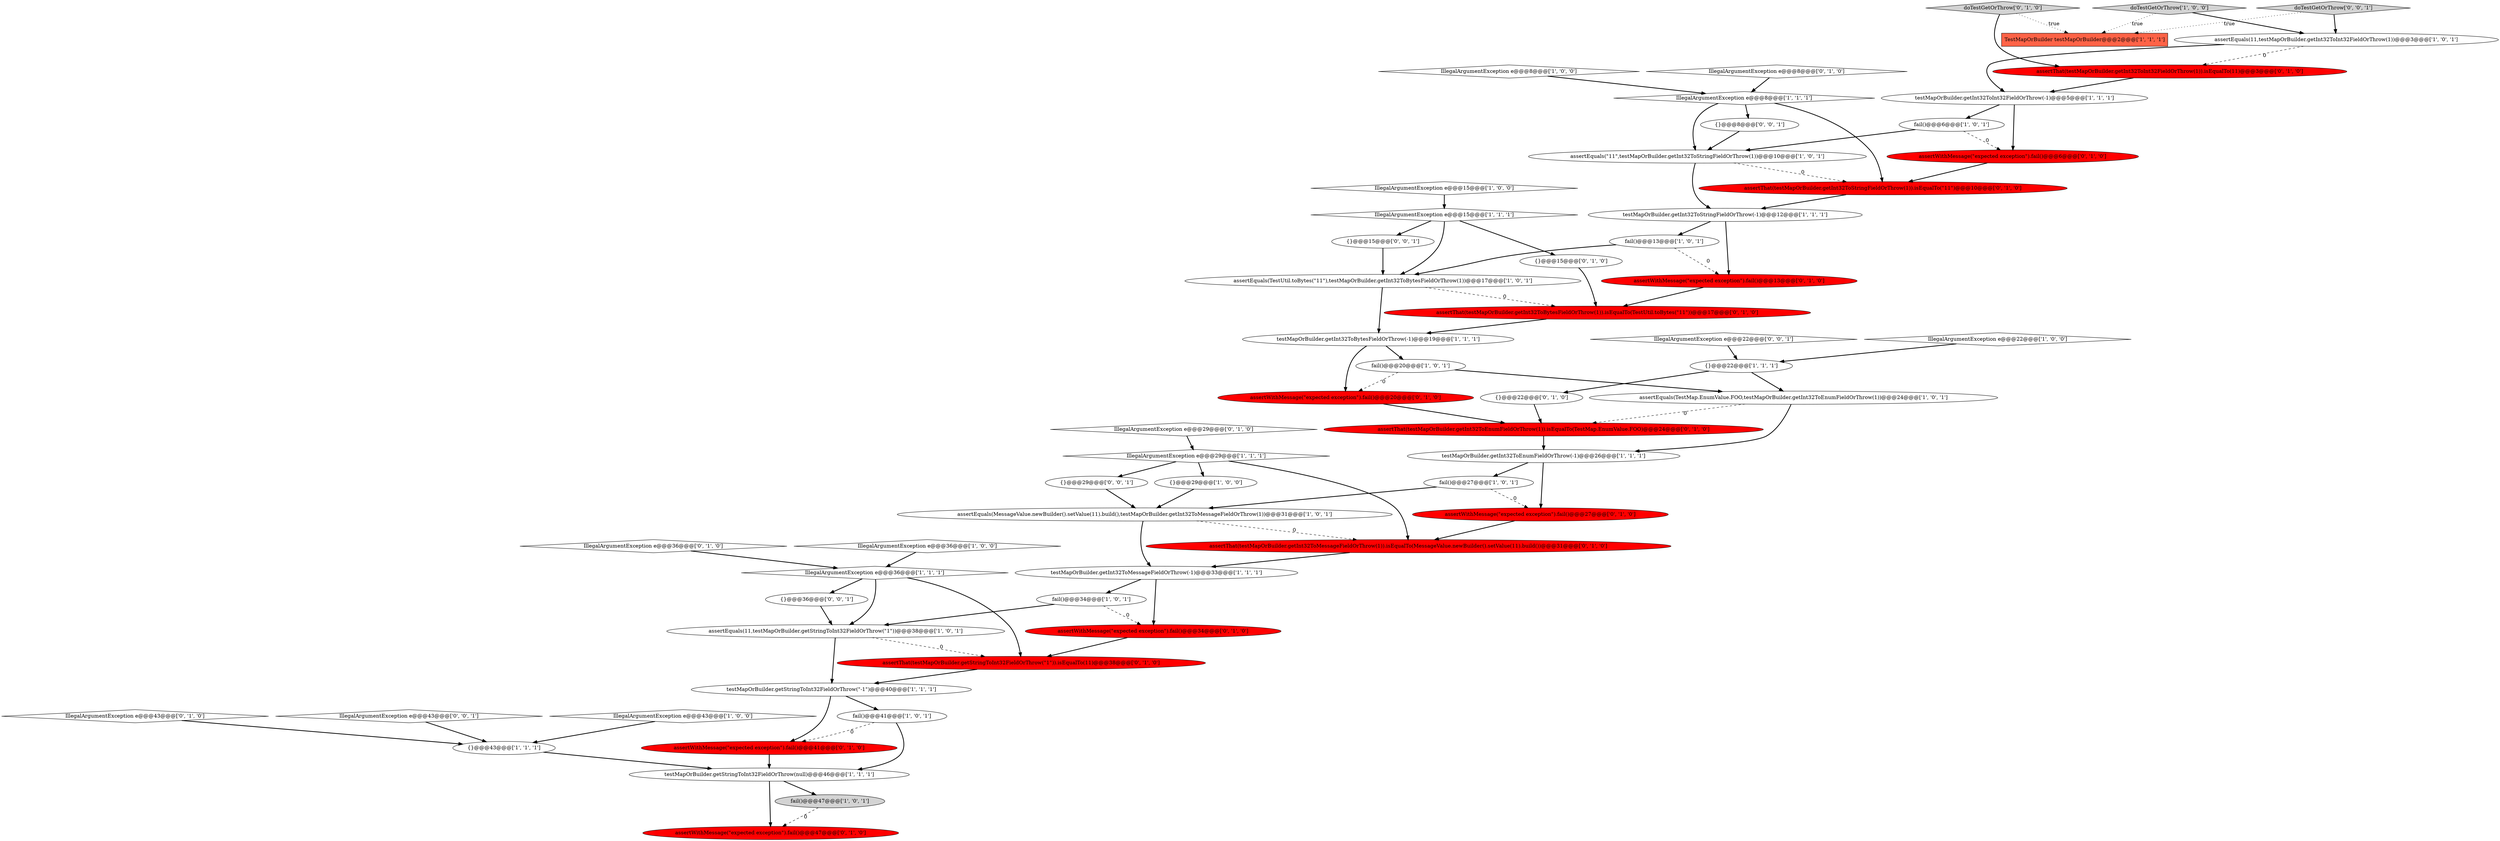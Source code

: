 digraph {
37 [style = filled, label = "{}@@@22@@@['0', '1', '0']", fillcolor = white, shape = ellipse image = "AAA0AAABBB2BBB"];
43 [style = filled, label = "assertThat(testMapOrBuilder.getInt32ToBytesFieldOrThrow(1)).isEqualTo(TestUtil.toBytes(\"11\"))@@@17@@@['0', '1', '0']", fillcolor = red, shape = ellipse image = "AAA1AAABBB2BBB"];
22 [style = filled, label = "fail()@@@34@@@['1', '0', '1']", fillcolor = white, shape = ellipse image = "AAA0AAABBB1BBB"];
20 [style = filled, label = "IllegalArgumentException e@@@15@@@['1', '0', '0']", fillcolor = white, shape = diamond image = "AAA0AAABBB1BBB"];
25 [style = filled, label = "IllegalArgumentException e@@@29@@@['1', '1', '1']", fillcolor = white, shape = diamond image = "AAA0AAABBB1BBB"];
1 [style = filled, label = "doTestGetOrThrow['1', '0', '0']", fillcolor = lightgray, shape = diamond image = "AAA0AAABBB1BBB"];
46 [style = filled, label = "assertWithMessage(\"expected exception\").fail()@@@27@@@['0', '1', '0']", fillcolor = red, shape = ellipse image = "AAA1AAABBB2BBB"];
42 [style = filled, label = "assertWithMessage(\"expected exception\").fail()@@@20@@@['0', '1', '0']", fillcolor = red, shape = ellipse image = "AAA1AAABBB2BBB"];
7 [style = filled, label = "fail()@@@6@@@['1', '0', '1']", fillcolor = white, shape = ellipse image = "AAA0AAABBB1BBB"];
56 [style = filled, label = "doTestGetOrThrow['0', '0', '1']", fillcolor = lightgray, shape = diamond image = "AAA0AAABBB3BBB"];
44 [style = filled, label = "IllegalArgumentException e@@@29@@@['0', '1', '0']", fillcolor = white, shape = diamond image = "AAA0AAABBB2BBB"];
17 [style = filled, label = "{}@@@43@@@['1', '1', '1']", fillcolor = white, shape = ellipse image = "AAA0AAABBB1BBB"];
5 [style = filled, label = "testMapOrBuilder.getStringToInt32FieldOrThrow(\"-1\")@@@40@@@['1', '1', '1']", fillcolor = white, shape = ellipse image = "AAA0AAABBB1BBB"];
45 [style = filled, label = "assertThat(testMapOrBuilder.getInt32ToStringFieldOrThrow(1)).isEqualTo(\"11\")@@@10@@@['0', '1', '0']", fillcolor = red, shape = ellipse image = "AAA1AAABBB2BBB"];
15 [style = filled, label = "{}@@@22@@@['1', '1', '1']", fillcolor = white, shape = ellipse image = "AAA0AAABBB1BBB"];
52 [style = filled, label = "assertThat(testMapOrBuilder.getStringToInt32FieldOrThrow(\"1\")).isEqualTo(11)@@@38@@@['0', '1', '0']", fillcolor = red, shape = ellipse image = "AAA1AAABBB2BBB"];
58 [style = filled, label = "{}@@@36@@@['0', '0', '1']", fillcolor = white, shape = ellipse image = "AAA0AAABBB3BBB"];
60 [style = filled, label = "{}@@@8@@@['0', '0', '1']", fillcolor = white, shape = ellipse image = "AAA0AAABBB3BBB"];
16 [style = filled, label = "TestMapOrBuilder testMapOrBuilder@@@2@@@['1', '1', '1']", fillcolor = tomato, shape = box image = "AAA0AAABBB1BBB"];
31 [style = filled, label = "IllegalArgumentException e@@@15@@@['1', '1', '1']", fillcolor = white, shape = diamond image = "AAA0AAABBB1BBB"];
34 [style = filled, label = "assertWithMessage(\"expected exception\").fail()@@@13@@@['0', '1', '0']", fillcolor = red, shape = ellipse image = "AAA1AAABBB2BBB"];
29 [style = filled, label = "testMapOrBuilder.getInt32ToBytesFieldOrThrow(-1)@@@19@@@['1', '1', '1']", fillcolor = white, shape = ellipse image = "AAA0AAABBB1BBB"];
36 [style = filled, label = "assertThat(testMapOrBuilder.getInt32ToMessageFieldOrThrow(1)).isEqualTo(MessageValue.newBuilder().setValue(11).build())@@@31@@@['0', '1', '0']", fillcolor = red, shape = ellipse image = "AAA1AAABBB2BBB"];
53 [style = filled, label = "assertWithMessage(\"expected exception\").fail()@@@34@@@['0', '1', '0']", fillcolor = red, shape = ellipse image = "AAA1AAABBB2BBB"];
28 [style = filled, label = "fail()@@@13@@@['1', '0', '1']", fillcolor = white, shape = ellipse image = "AAA0AAABBB1BBB"];
47 [style = filled, label = "assertWithMessage(\"expected exception\").fail()@@@41@@@['0', '1', '0']", fillcolor = red, shape = ellipse image = "AAA1AAABBB2BBB"];
51 [style = filled, label = "assertWithMessage(\"expected exception\").fail()@@@47@@@['0', '1', '0']", fillcolor = red, shape = ellipse image = "AAA1AAABBB2BBB"];
13 [style = filled, label = "{}@@@29@@@['1', '0', '0']", fillcolor = white, shape = ellipse image = "AAA0AAABBB1BBB"];
10 [style = filled, label = "testMapOrBuilder.getInt32ToInt32FieldOrThrow(-1)@@@5@@@['1', '1', '1']", fillcolor = white, shape = ellipse image = "AAA0AAABBB1BBB"];
21 [style = filled, label = "testMapOrBuilder.getInt32ToEnumFieldOrThrow(-1)@@@26@@@['1', '1', '1']", fillcolor = white, shape = ellipse image = "AAA0AAABBB1BBB"];
12 [style = filled, label = "IllegalArgumentException e@@@8@@@['1', '0', '0']", fillcolor = white, shape = diamond image = "AAA0AAABBB1BBB"];
9 [style = filled, label = "fail()@@@41@@@['1', '0', '1']", fillcolor = white, shape = ellipse image = "AAA0AAABBB1BBB"];
35 [style = filled, label = "IllegalArgumentException e@@@36@@@['0', '1', '0']", fillcolor = white, shape = diamond image = "AAA0AAABBB2BBB"];
40 [style = filled, label = "IllegalArgumentException e@@@43@@@['0', '1', '0']", fillcolor = white, shape = diamond image = "AAA0AAABBB2BBB"];
41 [style = filled, label = "assertThat(testMapOrBuilder.getInt32ToInt32FieldOrThrow(1)).isEqualTo(11)@@@3@@@['0', '1', '0']", fillcolor = red, shape = ellipse image = "AAA1AAABBB2BBB"];
59 [style = filled, label = "IllegalArgumentException e@@@22@@@['0', '0', '1']", fillcolor = white, shape = diamond image = "AAA0AAABBB3BBB"];
8 [style = filled, label = "assertEquals(TestUtil.toBytes(\"11\"),testMapOrBuilder.getInt32ToBytesFieldOrThrow(1))@@@17@@@['1', '0', '1']", fillcolor = white, shape = ellipse image = "AAA0AAABBB1BBB"];
33 [style = filled, label = "assertEquals(TestMap.EnumValue.FOO,testMapOrBuilder.getInt32ToEnumFieldOrThrow(1))@@@24@@@['1', '0', '1']", fillcolor = white, shape = ellipse image = "AAA0AAABBB1BBB"];
18 [style = filled, label = "IllegalArgumentException e@@@8@@@['1', '1', '1']", fillcolor = white, shape = diamond image = "AAA0AAABBB1BBB"];
3 [style = filled, label = "fail()@@@27@@@['1', '0', '1']", fillcolor = white, shape = ellipse image = "AAA0AAABBB1BBB"];
24 [style = filled, label = "assertEquals(MessageValue.newBuilder().setValue(11).build(),testMapOrBuilder.getInt32ToMessageFieldOrThrow(1))@@@31@@@['1', '0', '1']", fillcolor = white, shape = ellipse image = "AAA0AAABBB1BBB"];
32 [style = filled, label = "IllegalArgumentException e@@@36@@@['1', '1', '1']", fillcolor = white, shape = diamond image = "AAA0AAABBB1BBB"];
14 [style = filled, label = "testMapOrBuilder.getInt32ToMessageFieldOrThrow(-1)@@@33@@@['1', '1', '1']", fillcolor = white, shape = ellipse image = "AAA0AAABBB1BBB"];
4 [style = filled, label = "assertEquals(11,testMapOrBuilder.getStringToInt32FieldOrThrow(\"1\"))@@@38@@@['1', '0', '1']", fillcolor = white, shape = ellipse image = "AAA0AAABBB1BBB"];
23 [style = filled, label = "testMapOrBuilder.getStringToInt32FieldOrThrow(null)@@@46@@@['1', '1', '1']", fillcolor = white, shape = ellipse image = "AAA0AAABBB1BBB"];
26 [style = filled, label = "fail()@@@47@@@['1', '0', '1']", fillcolor = lightgray, shape = ellipse image = "AAA0AAABBB1BBB"];
38 [style = filled, label = "{}@@@15@@@['0', '1', '0']", fillcolor = white, shape = ellipse image = "AAA0AAABBB2BBB"];
48 [style = filled, label = "assertThat(testMapOrBuilder.getInt32ToEnumFieldOrThrow(1)).isEqualTo(TestMap.EnumValue.FOO)@@@24@@@['0', '1', '0']", fillcolor = red, shape = ellipse image = "AAA1AAABBB2BBB"];
11 [style = filled, label = "IllegalArgumentException e@@@22@@@['1', '0', '0']", fillcolor = white, shape = diamond image = "AAA0AAABBB1BBB"];
57 [style = filled, label = "{}@@@15@@@['0', '0', '1']", fillcolor = white, shape = ellipse image = "AAA0AAABBB3BBB"];
54 [style = filled, label = "IllegalArgumentException e@@@43@@@['0', '0', '1']", fillcolor = white, shape = diamond image = "AAA0AAABBB3BBB"];
27 [style = filled, label = "IllegalArgumentException e@@@36@@@['1', '0', '0']", fillcolor = white, shape = diamond image = "AAA0AAABBB1BBB"];
50 [style = filled, label = "doTestGetOrThrow['0', '1', '0']", fillcolor = lightgray, shape = diamond image = "AAA0AAABBB2BBB"];
0 [style = filled, label = "testMapOrBuilder.getInt32ToStringFieldOrThrow(-1)@@@12@@@['1', '1', '1']", fillcolor = white, shape = ellipse image = "AAA0AAABBB1BBB"];
2 [style = filled, label = "IllegalArgumentException e@@@43@@@['1', '0', '0']", fillcolor = white, shape = diamond image = "AAA0AAABBB1BBB"];
55 [style = filled, label = "{}@@@29@@@['0', '0', '1']", fillcolor = white, shape = ellipse image = "AAA0AAABBB3BBB"];
30 [style = filled, label = "assertEquals(11,testMapOrBuilder.getInt32ToInt32FieldOrThrow(1))@@@3@@@['1', '0', '1']", fillcolor = white, shape = ellipse image = "AAA0AAABBB1BBB"];
19 [style = filled, label = "fail()@@@20@@@['1', '0', '1']", fillcolor = white, shape = ellipse image = "AAA0AAABBB1BBB"];
49 [style = filled, label = "assertWithMessage(\"expected exception\").fail()@@@6@@@['0', '1', '0']", fillcolor = red, shape = ellipse image = "AAA1AAABBB2BBB"];
6 [style = filled, label = "assertEquals(\"11\",testMapOrBuilder.getInt32ToStringFieldOrThrow(1))@@@10@@@['1', '0', '1']", fillcolor = white, shape = ellipse image = "AAA0AAABBB1BBB"];
39 [style = filled, label = "IllegalArgumentException e@@@8@@@['0', '1', '0']", fillcolor = white, shape = diamond image = "AAA0AAABBB2BBB"];
27->32 [style = bold, label=""];
56->30 [style = bold, label=""];
5->9 [style = bold, label=""];
23->51 [style = bold, label=""];
3->24 [style = bold, label=""];
32->52 [style = bold, label=""];
7->49 [style = dashed, label="0"];
28->34 [style = dashed, label="0"];
57->8 [style = bold, label=""];
42->48 [style = bold, label=""];
1->30 [style = bold, label=""];
18->45 [style = bold, label=""];
22->53 [style = dashed, label="0"];
22->4 [style = bold, label=""];
39->18 [style = bold, label=""];
21->46 [style = bold, label=""];
37->48 [style = bold, label=""];
45->0 [style = bold, label=""];
12->18 [style = bold, label=""];
48->21 [style = bold, label=""];
60->6 [style = bold, label=""];
43->29 [style = bold, label=""];
32->4 [style = bold, label=""];
21->3 [style = bold, label=""];
30->41 [style = dashed, label="0"];
25->36 [style = bold, label=""];
53->52 [style = bold, label=""];
25->55 [style = bold, label=""];
14->22 [style = bold, label=""];
54->17 [style = bold, label=""];
46->36 [style = bold, label=""];
20->31 [style = bold, label=""];
36->14 [style = bold, label=""];
10->7 [style = bold, label=""];
8->43 [style = dashed, label="0"];
0->34 [style = bold, label=""];
52->5 [style = bold, label=""];
31->57 [style = bold, label=""];
6->45 [style = dashed, label="0"];
32->58 [style = bold, label=""];
7->6 [style = bold, label=""];
40->17 [style = bold, label=""];
30->10 [style = bold, label=""];
4->52 [style = dashed, label="0"];
50->41 [style = bold, label=""];
24->36 [style = dashed, label="0"];
10->49 [style = bold, label=""];
15->33 [style = bold, label=""];
19->33 [style = bold, label=""];
2->17 [style = bold, label=""];
49->45 [style = bold, label=""];
33->48 [style = dashed, label="0"];
13->24 [style = bold, label=""];
18->60 [style = bold, label=""];
35->32 [style = bold, label=""];
3->46 [style = dashed, label="0"];
31->38 [style = bold, label=""];
41->10 [style = bold, label=""];
17->23 [style = bold, label=""];
56->16 [style = dotted, label="true"];
29->19 [style = bold, label=""];
18->6 [style = bold, label=""];
29->42 [style = bold, label=""];
28->8 [style = bold, label=""];
44->25 [style = bold, label=""];
1->16 [style = dotted, label="true"];
58->4 [style = bold, label=""];
34->43 [style = bold, label=""];
14->53 [style = bold, label=""];
15->37 [style = bold, label=""];
47->23 [style = bold, label=""];
31->8 [style = bold, label=""];
4->5 [style = bold, label=""];
19->42 [style = dashed, label="0"];
38->43 [style = bold, label=""];
26->51 [style = dashed, label="0"];
25->13 [style = bold, label=""];
59->15 [style = bold, label=""];
23->26 [style = bold, label=""];
55->24 [style = bold, label=""];
6->0 [style = bold, label=""];
11->15 [style = bold, label=""];
24->14 [style = bold, label=""];
50->16 [style = dotted, label="true"];
5->47 [style = bold, label=""];
9->23 [style = bold, label=""];
9->47 [style = dashed, label="0"];
33->21 [style = bold, label=""];
8->29 [style = bold, label=""];
0->28 [style = bold, label=""];
}
